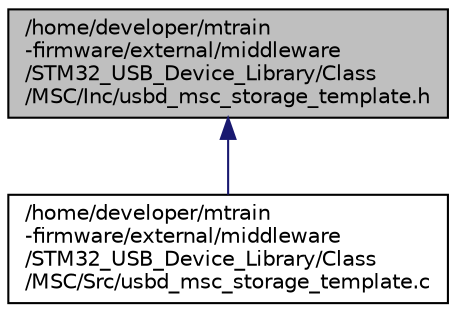digraph "/home/developer/mtrain-firmware/external/middleware/STM32_USB_Device_Library/Class/MSC/Inc/usbd_msc_storage_template.h"
{
  edge [fontname="Helvetica",fontsize="10",labelfontname="Helvetica",labelfontsize="10"];
  node [fontname="Helvetica",fontsize="10",shape=record];
  Node78 [label="/home/developer/mtrain\l-firmware/external/middleware\l/STM32_USB_Device_Library/Class\l/MSC/Inc/usbd_msc_storage_template.h",height=0.2,width=0.4,color="black", fillcolor="grey75", style="filled", fontcolor="black"];
  Node78 -> Node79 [dir="back",color="midnightblue",fontsize="10",style="solid",fontname="Helvetica"];
  Node79 [label="/home/developer/mtrain\l-firmware/external/middleware\l/STM32_USB_Device_Library/Class\l/MSC/Src/usbd_msc_storage_template.c",height=0.2,width=0.4,color="black", fillcolor="white", style="filled",URL="$usbd__msc__storage__template_8c.html",tooltip="Memory management layer. "];
}
